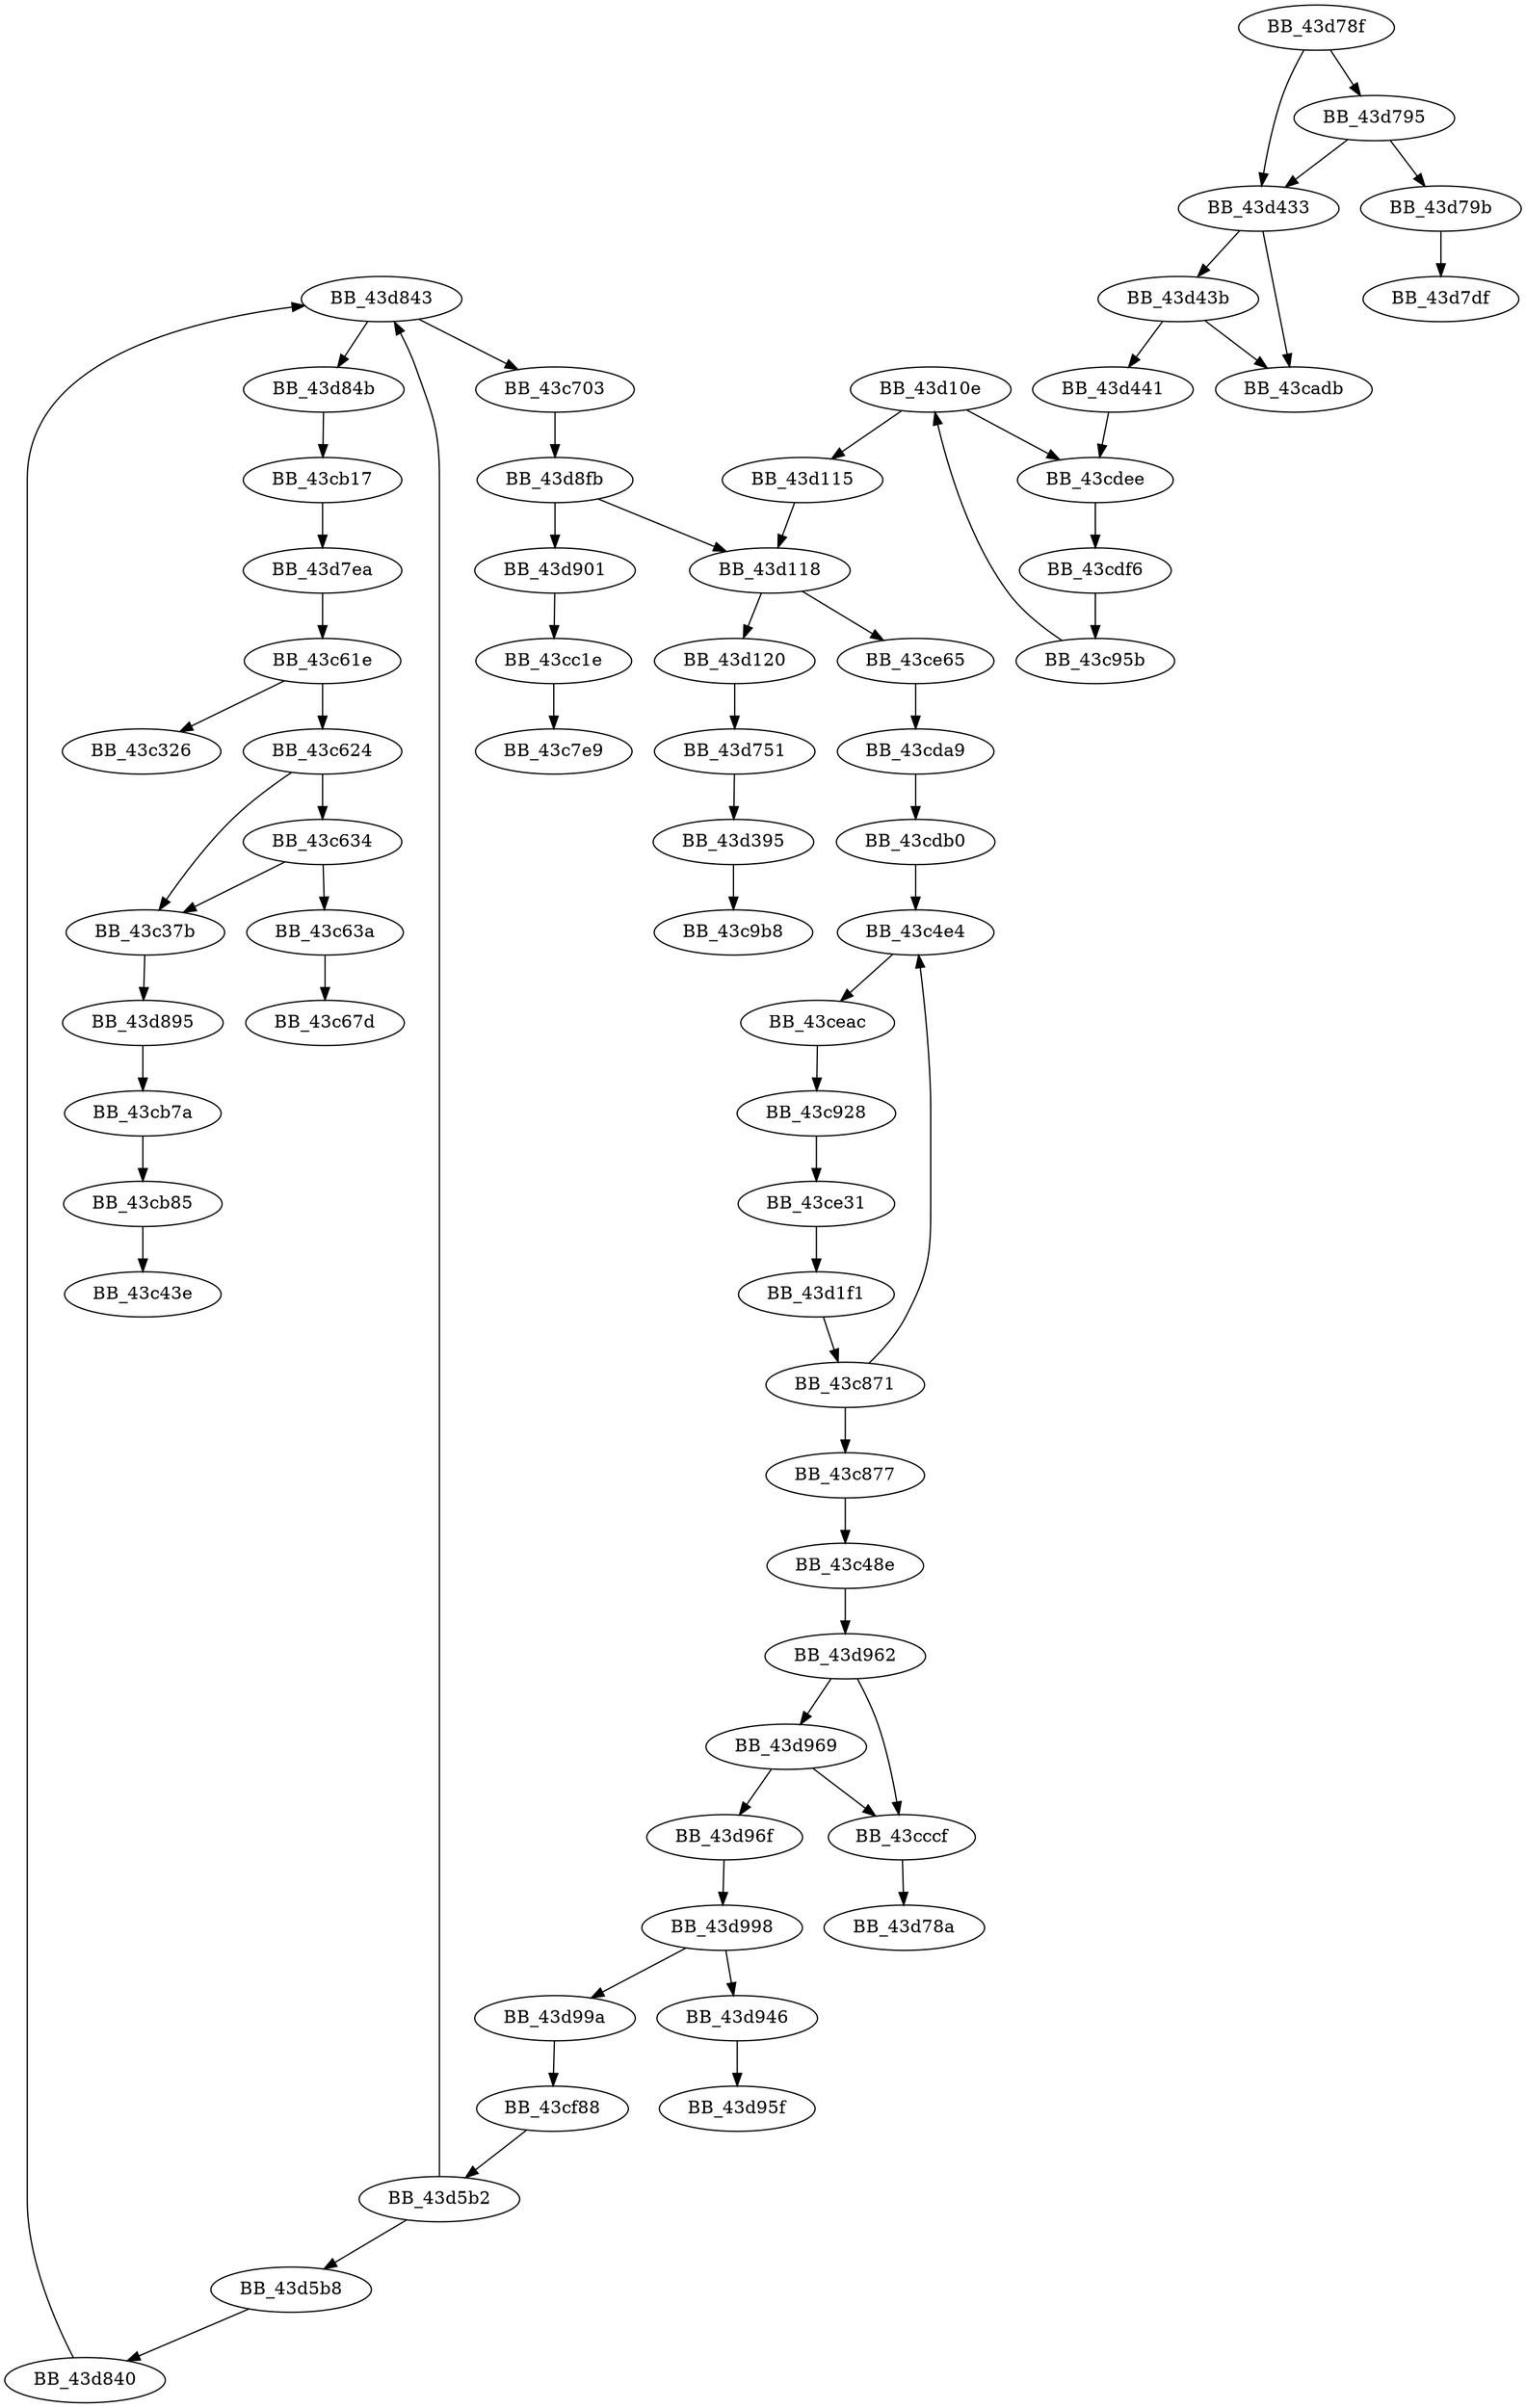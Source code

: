 DiGraph sub_43CDEE{
BB_43c37b->BB_43d895
BB_43c48e->BB_43d962
BB_43c4e4->BB_43ceac
BB_43c61e->BB_43c326
BB_43c61e->BB_43c624
BB_43c624->BB_43c37b
BB_43c624->BB_43c634
BB_43c634->BB_43c37b
BB_43c634->BB_43c63a
BB_43c63a->BB_43c67d
BB_43c703->BB_43d8fb
BB_43c871->BB_43c4e4
BB_43c871->BB_43c877
BB_43c877->BB_43c48e
BB_43c928->BB_43ce31
BB_43c95b->BB_43d10e
BB_43cb17->BB_43d7ea
BB_43cb7a->BB_43cb85
BB_43cb85->BB_43c43e
BB_43cc1e->BB_43c7e9
BB_43cccf->BB_43d78a
BB_43cda9->BB_43cdb0
BB_43cdb0->BB_43c4e4
BB_43cdee->BB_43cdf6
BB_43cdf6->BB_43c95b
BB_43ce31->BB_43d1f1
BB_43ce65->BB_43cda9
BB_43ceac->BB_43c928
BB_43cf88->BB_43d5b2
BB_43d10e->BB_43cdee
BB_43d10e->BB_43d115
BB_43d115->BB_43d118
BB_43d118->BB_43ce65
BB_43d118->BB_43d120
BB_43d120->BB_43d751
BB_43d1f1->BB_43c871
BB_43d395->BB_43c9b8
BB_43d433->BB_43cadb
BB_43d433->BB_43d43b
BB_43d43b->BB_43cadb
BB_43d43b->BB_43d441
BB_43d441->BB_43cdee
BB_43d5b2->BB_43d5b8
BB_43d5b2->BB_43d843
BB_43d5b8->BB_43d840
BB_43d751->BB_43d395
BB_43d78f->BB_43d433
BB_43d78f->BB_43d795
BB_43d795->BB_43d433
BB_43d795->BB_43d79b
BB_43d79b->BB_43d7df
BB_43d7ea->BB_43c61e
BB_43d840->BB_43d843
BB_43d843->BB_43c703
BB_43d843->BB_43d84b
BB_43d84b->BB_43cb17
BB_43d895->BB_43cb7a
BB_43d8fb->BB_43d118
BB_43d8fb->BB_43d901
BB_43d901->BB_43cc1e
BB_43d946->BB_43d95f
BB_43d962->BB_43cccf
BB_43d962->BB_43d969
BB_43d969->BB_43cccf
BB_43d969->BB_43d96f
BB_43d96f->BB_43d998
BB_43d998->BB_43d946
BB_43d998->BB_43d99a
BB_43d99a->BB_43cf88
}
